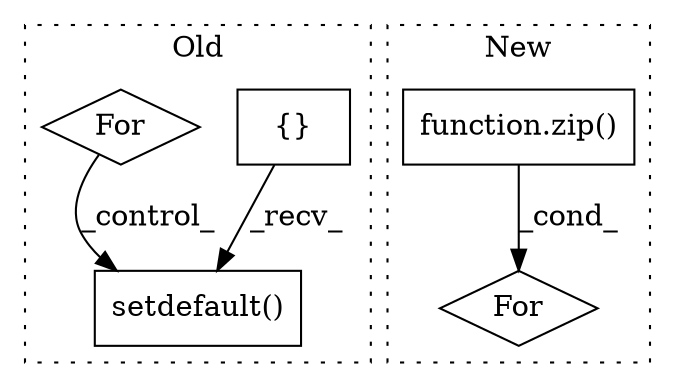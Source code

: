 digraph G {
subgraph cluster0 {
1 [label="setdefault()" a="75" s="5725,5759" l="19,1" shape="box"];
4 [label="{}" a="95" s="4520,4521" l="2,1" shape="box"];
5 [label="For" a="107" s="5666,5691" l="4,34" shape="diamond"];
label = "Old";
style="dotted";
}
subgraph cluster1 {
2 [label="function.zip()" a="75" s="5130,5170" l="4,1" shape="box"];
3 [label="For" a="107" s="5089,5171" l="4,22" shape="diamond"];
label = "New";
style="dotted";
}
2 -> 3 [label="_cond_"];
4 -> 1 [label="_recv_"];
5 -> 1 [label="_control_"];
}